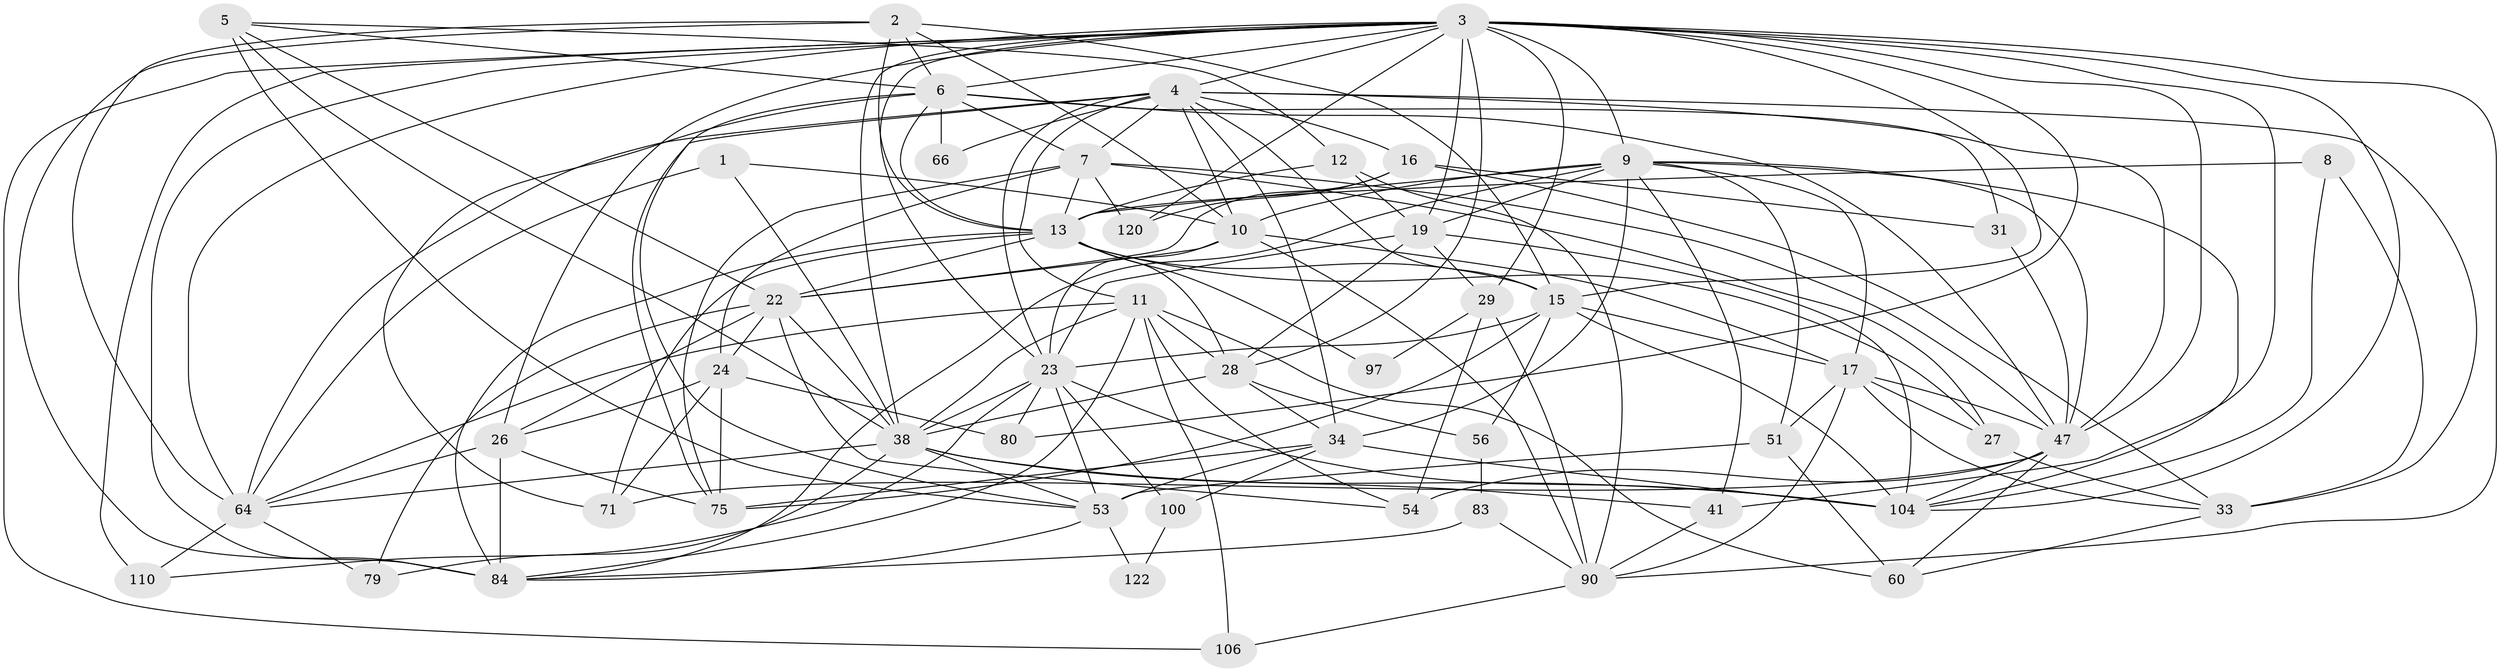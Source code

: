 // original degree distribution, {3: 0.35658914728682173, 6: 0.10077519379844961, 5: 0.1937984496124031, 4: 0.1937984496124031, 2: 0.10077519379844961, 7: 0.05426356589147287}
// Generated by graph-tools (version 1.1) at 2025/18/03/04/25 18:18:31]
// undirected, 51 vertices, 163 edges
graph export_dot {
graph [start="1"]
  node [color=gray90,style=filled];
  1;
  2 [super="+116"];
  3 [super="+77+55+30+119+21"];
  4 [super="+36+18"];
  5;
  6 [super="+32+101"];
  7 [super="+67+37+98"];
  8;
  9 [super="+40+82"];
  10 [super="+42+49+61"];
  11 [super="+63"];
  12 [super="+20"];
  13 [super="+14"];
  15 [super="+81"];
  16 [super="+126"];
  17 [super="+57+48"];
  19 [super="+35"];
  22 [super="+44"];
  23 [super="+50+87"];
  24 [super="+86"];
  26 [super="+62+123"];
  27 [super="+103"];
  28 [super="+39"];
  29 [super="+70"];
  31;
  33 [super="+74+52"];
  34 [super="+69+45"];
  38 [super="+59"];
  41;
  47 [super="+72+115"];
  51;
  53 [super="+118+113"];
  54;
  56;
  60 [super="+114"];
  64 [super="+73"];
  66;
  71;
  75 [super="+89"];
  79;
  80 [super="+99"];
  83;
  84 [super="+105+93"];
  90 [super="+96"];
  97;
  100;
  104 [super="+111"];
  106;
  110;
  120;
  122;
  1 -- 64;
  1 -- 10;
  1 -- 38;
  2 -- 84;
  2 -- 15;
  2 -- 6;
  2 -- 10;
  2 -- 13;
  2 -- 64;
  3 -- 110 [weight=2];
  3 -- 104;
  3 -- 23;
  3 -- 64 [weight=2];
  3 -- 19 [weight=2];
  3 -- 84 [weight=2];
  3 -- 120;
  3 -- 6;
  3 -- 26;
  3 -- 29;
  3 -- 15 [weight=2];
  3 -- 47;
  3 -- 28 [weight=2];
  3 -- 4;
  3 -- 38;
  3 -- 9 [weight=3];
  3 -- 41;
  3 -- 106;
  3 -- 80;
  3 -- 90;
  4 -- 15;
  4 -- 10;
  4 -- 33;
  4 -- 34;
  4 -- 66;
  4 -- 7;
  4 -- 11;
  4 -- 75;
  4 -- 47;
  4 -- 16;
  4 -- 23;
  4 -- 64;
  5 -- 38;
  5 -- 6;
  5 -- 53;
  5 -- 12;
  5 -- 22;
  6 -- 66;
  6 -- 7;
  6 -- 71;
  6 -- 47 [weight=2];
  6 -- 53;
  6 -- 31;
  6 -- 13;
  7 -- 120;
  7 -- 47;
  7 -- 75;
  7 -- 13;
  7 -- 24;
  7 -- 27;
  8 -- 104;
  8 -- 13;
  8 -- 33;
  9 -- 104;
  9 -- 34;
  9 -- 47;
  9 -- 17;
  9 -- 51;
  9 -- 84;
  9 -- 13;
  9 -- 10;
  9 -- 19;
  9 -- 41;
  10 -- 17;
  10 -- 90;
  10 -- 22;
  10 -- 23;
  11 -- 64;
  11 -- 84;
  11 -- 54;
  11 -- 106;
  11 -- 28;
  11 -- 60;
  11 -- 38;
  12 -- 90;
  12 -- 13;
  12 -- 19;
  13 -- 28;
  13 -- 15;
  13 -- 97;
  13 -- 71;
  13 -- 84;
  13 -- 27;
  13 -- 22;
  15 -- 75;
  15 -- 56;
  15 -- 17;
  15 -- 104;
  15 -- 23 [weight=3];
  16 -- 120;
  16 -- 22 [weight=2];
  16 -- 31;
  16 -- 33;
  17 -- 51;
  17 -- 90;
  17 -- 27;
  17 -- 33;
  17 -- 47;
  19 -- 23;
  19 -- 29;
  19 -- 104;
  19 -- 28;
  22 -- 54;
  22 -- 24;
  22 -- 38;
  22 -- 26;
  22 -- 79;
  23 -- 53 [weight=2];
  23 -- 80;
  23 -- 100;
  23 -- 38;
  23 -- 104;
  23 -- 110;
  24 -- 71;
  24 -- 26;
  24 -- 80;
  24 -- 75;
  26 -- 64;
  26 -- 75;
  26 -- 84;
  27 -- 33;
  28 -- 56;
  28 -- 34;
  28 -- 38;
  29 -- 90;
  29 -- 97;
  29 -- 54 [weight=2];
  31 -- 47;
  33 -- 60;
  34 -- 53 [weight=2];
  34 -- 104;
  34 -- 100;
  34 -- 75;
  38 -- 64;
  38 -- 104;
  38 -- 41;
  38 -- 79;
  38 -- 53 [weight=2];
  41 -- 90;
  47 -- 104;
  47 -- 71;
  47 -- 54;
  47 -- 60;
  51 -- 53;
  51 -- 60;
  53 -- 84;
  53 -- 122;
  56 -- 83;
  64 -- 110;
  64 -- 79;
  83 -- 84;
  83 -- 90;
  90 -- 106;
  100 -- 122;
}
